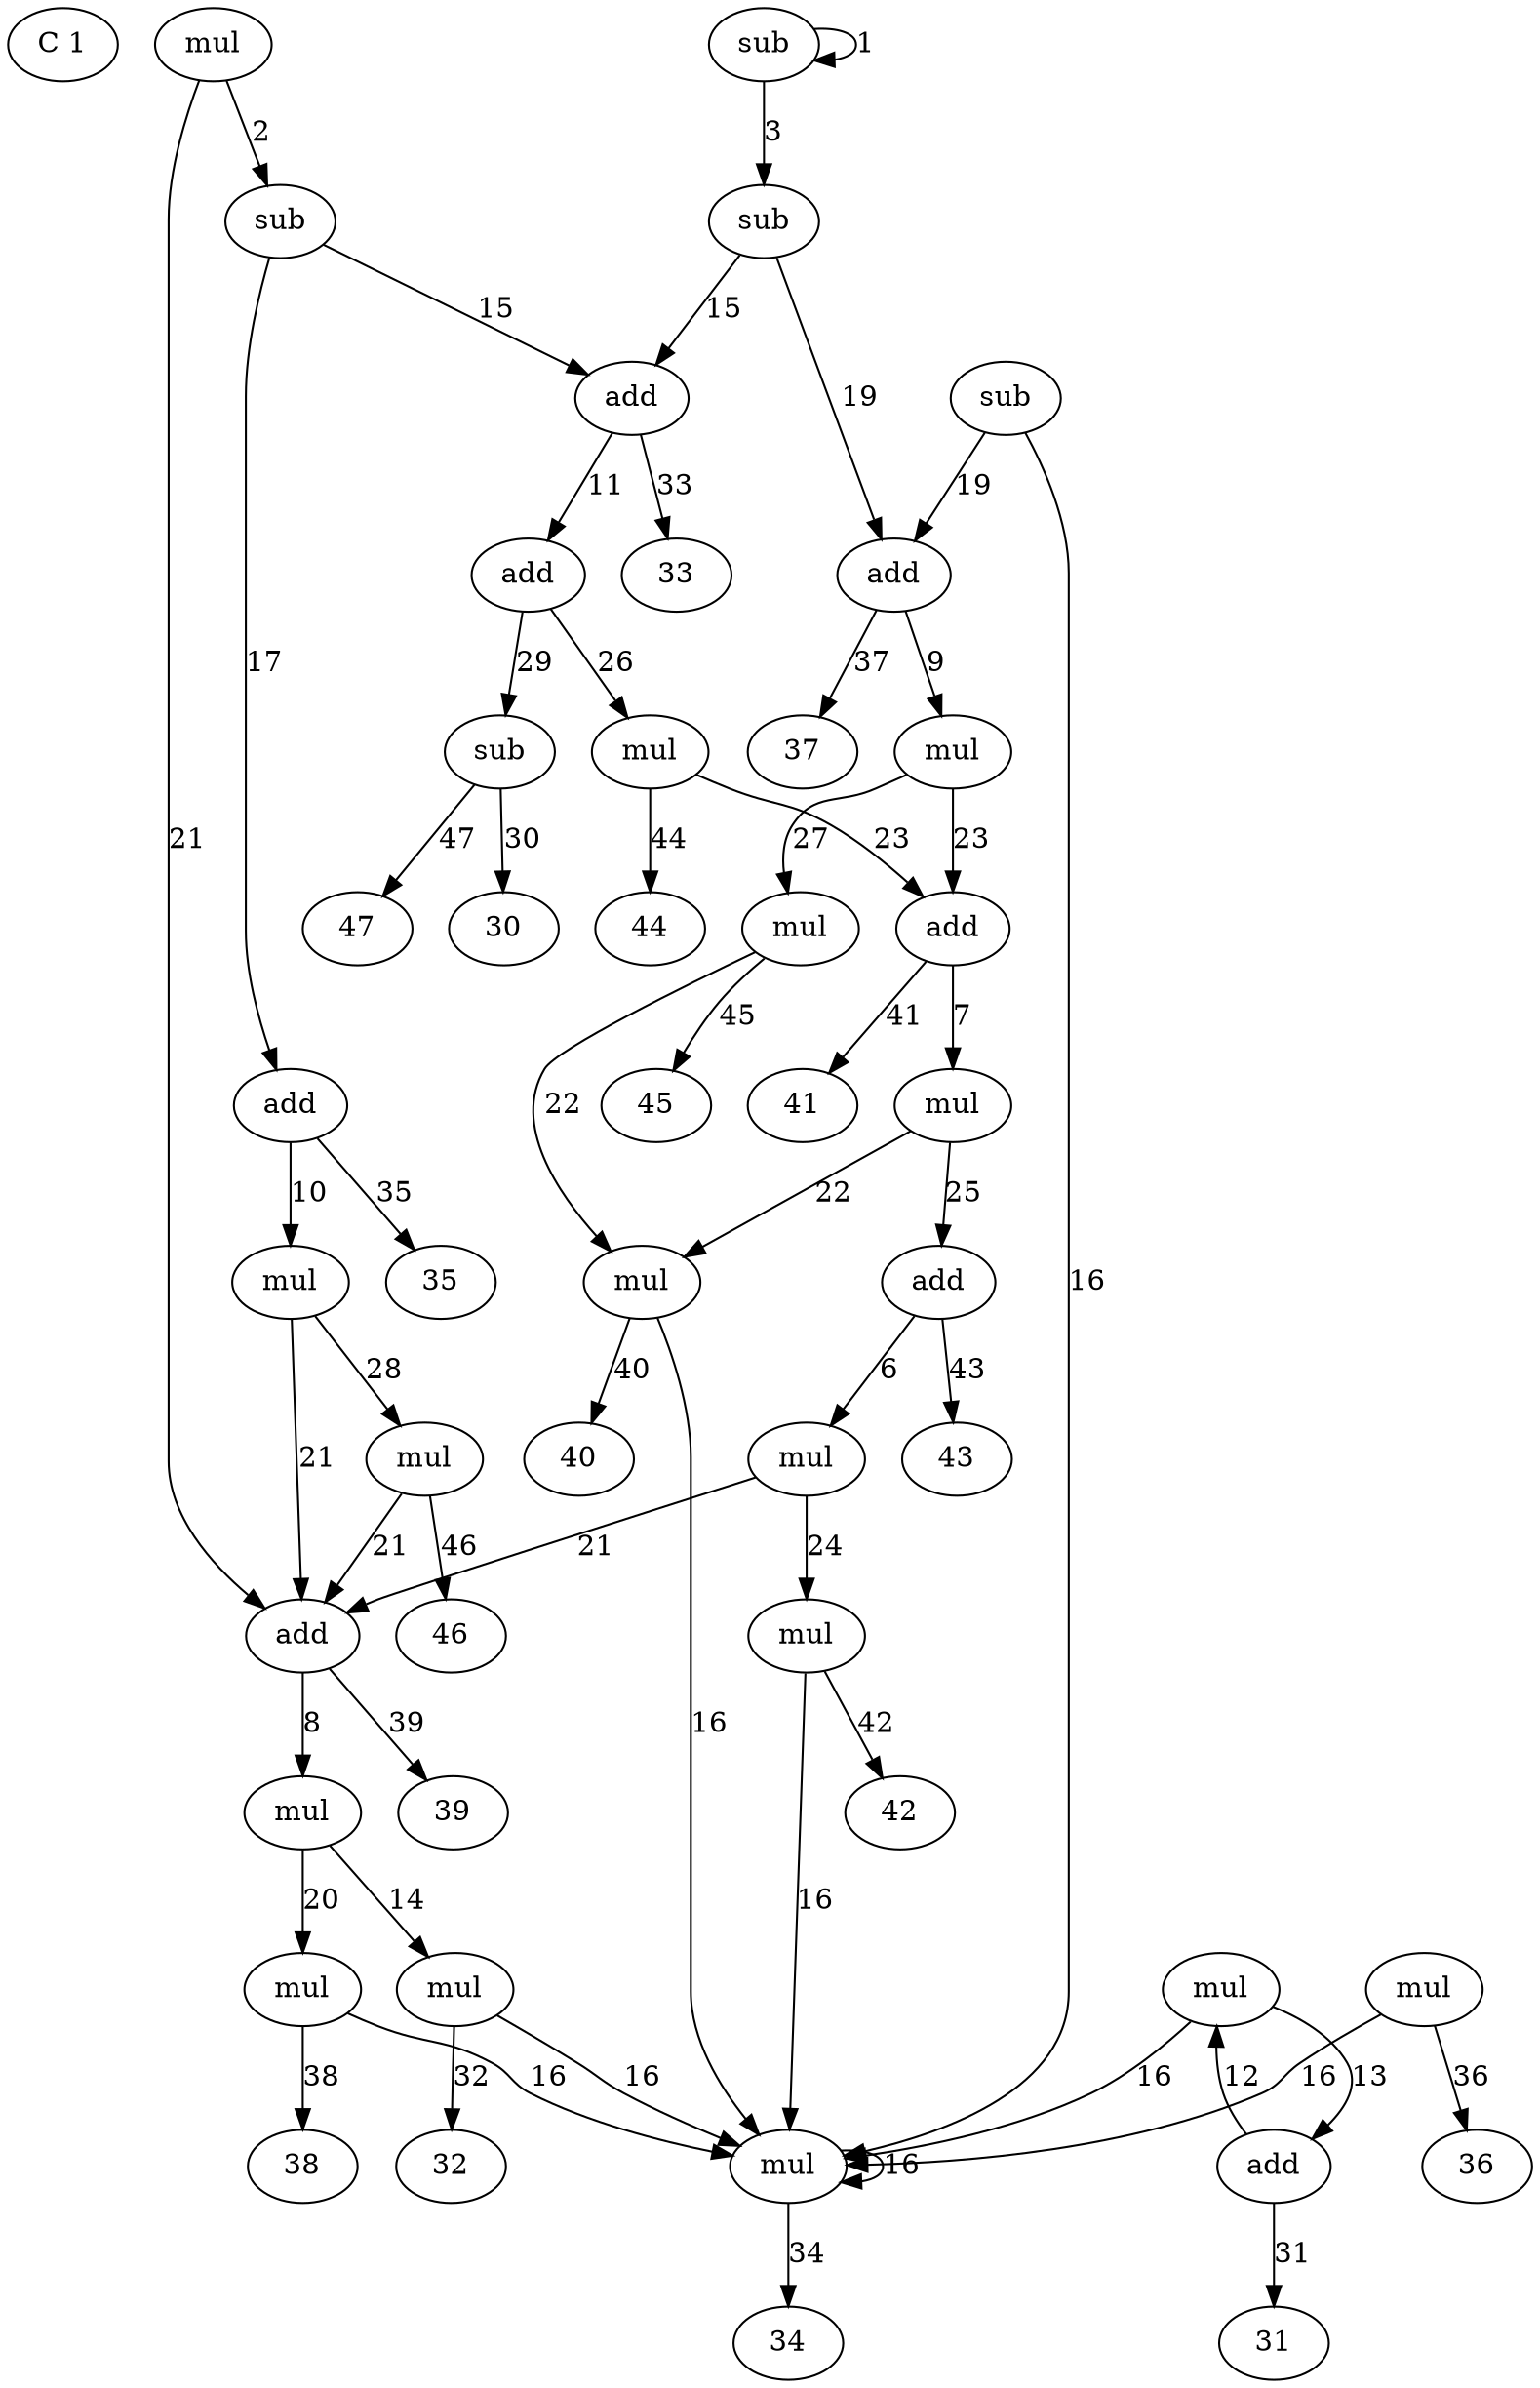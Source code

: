digraph G {
0 [label="C 1"]
1 [label="sub"]
1 -> 3 [label="3"]
1 -> 1 [label="1"]
2 [label="sub"]
2 -> 15 [label="15"]
2 -> 17 [label="17"]
3 [label="sub"]
3 -> 15 [label="15"]
3 -> 19 [label="19"]
4 [label="sub"]
4 -> 16 [label="16"]
4 -> 19 [label="19"]
5 [label="mul"]
5 -> 2 [label="2"]
5 -> 21 [label="21"]
6 [label="mul"]
6 -> 21 [label="21"]
6 -> 24 [label="24"]
7 [label="mul"]
7 -> 22 [label="22"]
7 -> 25 [label="25"]
8 [label="mul"]
8 -> 14 [label="14"]
8 -> 20 [label="20"]
9 [label="mul"]
9 -> 23 [label="23"]
9 -> 27 [label="27"]
10 [label="mul"]
10 -> 21 [label="21"]
10 -> 28 [label="28"]
11 [label="add"]
11 -> 26 [label="26"]
11 -> 29 [label="29"]
12 [label="mul"]
12 -> 13 [label="13"]
12 -> 16 [label="16"]
13 [label="add"]
13 -> 12 [label="12"]
13 -> 31 [label="31"]
14 [label="mul"]
14 -> 16 [label="16"]
14 -> 32 [label="32"]
15 [label="add"]
15 -> 11 [label="11"]
15 -> 33 [label="33"]
16 [label="mul"]
16 -> 16 [label="16"]
16 -> 34 [label="34"]
17 [label="add"]
17 -> 10 [label="10"]
17 -> 35 [label="35"]
18 [label="mul"]
18 -> 16 [label="16"]
18 -> 36 [label="36"]
19 [label="add"]
19 -> 9 [label="9"]
19 -> 37 [label="37"]
20 [label="mul"]
20 -> 16 [label="16"]
20 -> 38 [label="38"]
21 [label="add"]
21 -> 8 [label="8"]
21 -> 39 [label="39"]
22 [label="mul"]
22 -> 16 [label="16"]
22 -> 40 [label="40"]
23 [label="add"]
23 -> 7 [label="7"]
23 -> 41 [label="41"]
24 [label="mul"]
24 -> 16 [label="16"]
24 -> 42 [label="42"]
25 [label="add"]
25 -> 6 [label="6"]
25 -> 43 [label="43"]
26 [label="mul"]
26 -> 23 [label="23"]
26 -> 44 [label="44"]
27 [label="mul"]
27 -> 22 [label="22"]
27 -> 45 [label="45"]
28 [label="mul"]
28 -> 21 [label="21"]
28 -> 46 [label="46"]
29 [label="sub"]
29 -> 30 [label="30"]
29 -> 47 [label="47"]
}
